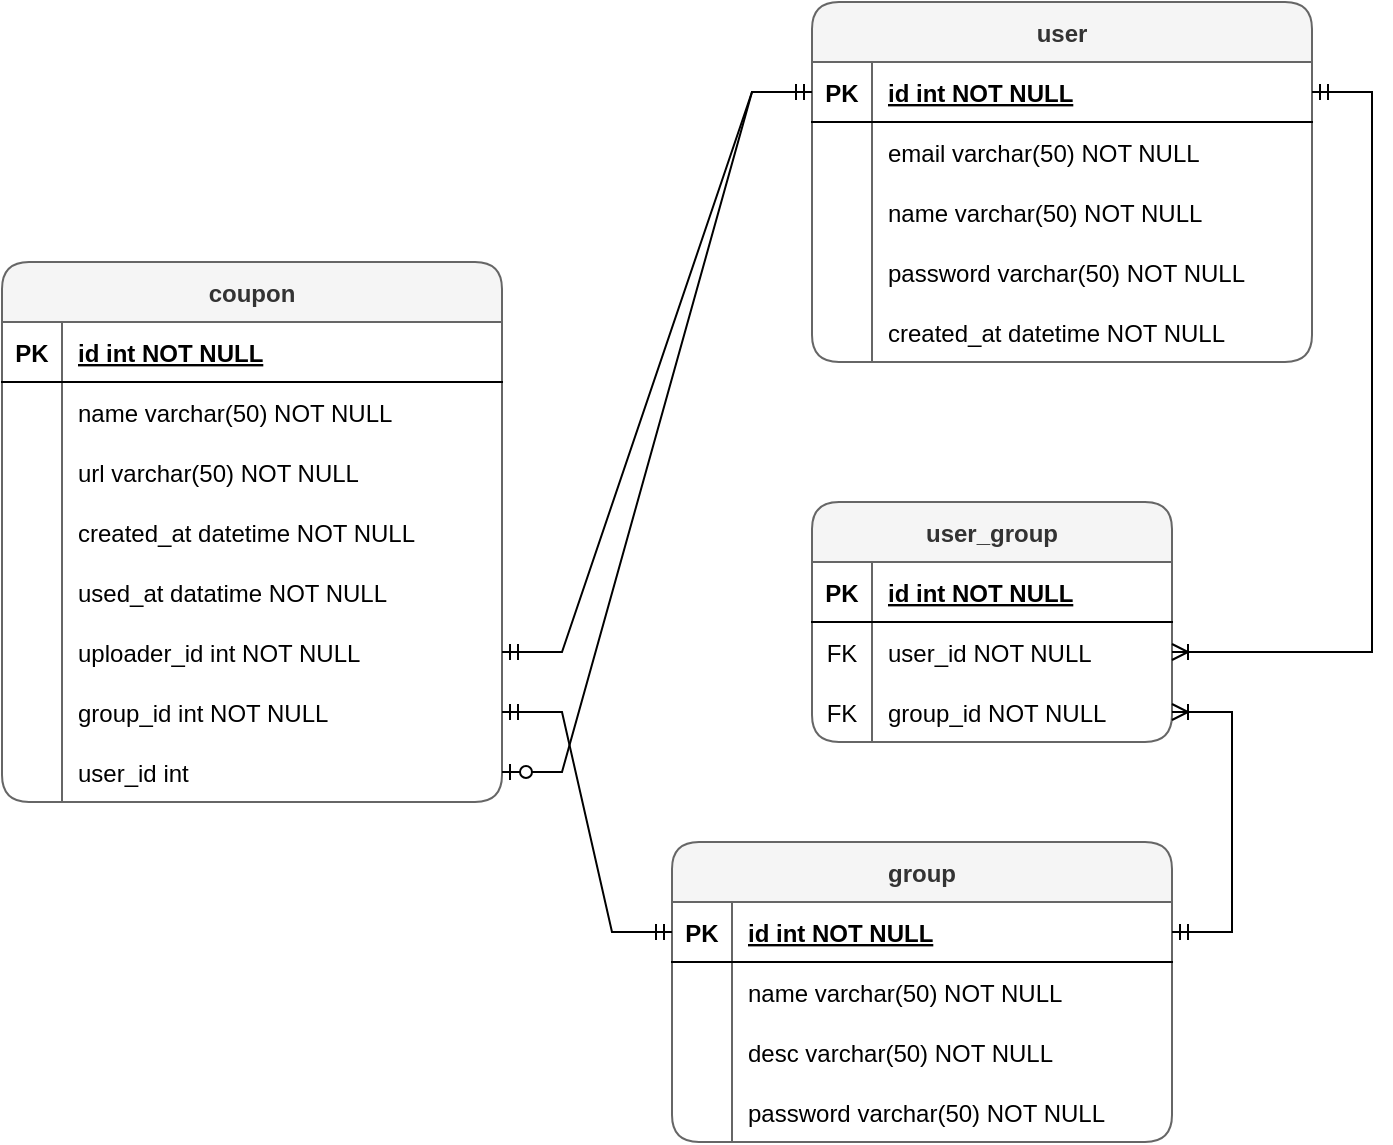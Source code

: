 <mxfile version="20.7.4" type="device"><diagram id="R2lEEEUBdFMjLlhIrx00" name="Page-1"><mxGraphModel dx="1026" dy="743" grid="1" gridSize="10" guides="1" tooltips="1" connect="1" arrows="1" fold="1" page="1" pageScale="1" pageWidth="850" pageHeight="1100" math="0" shadow="0" extFonts="Permanent Marker^https://fonts.googleapis.com/css?family=Permanent+Marker"><root><mxCell id="0"/><mxCell id="1" parent="0"/><mxCell id="C-vyLk0tnHw3VtMMgP7b-23" value="coupon" style="shape=table;startSize=30;container=1;collapsible=1;childLayout=tableLayout;fixedRows=1;rowLines=0;fontStyle=1;align=center;resizeLast=1;fillColor=#f5f5f5;fontColor=#333333;strokeColor=#666666;rounded=1;" parent="1" vertex="1"><mxGeometry x="20" y="160" width="250" height="270" as="geometry"/></mxCell><mxCell id="C-vyLk0tnHw3VtMMgP7b-24" value="" style="shape=partialRectangle;collapsible=0;dropTarget=0;pointerEvents=0;fillColor=none;points=[[0,0.5],[1,0.5]];portConstraint=eastwest;top=0;left=0;right=0;bottom=1;" parent="C-vyLk0tnHw3VtMMgP7b-23" vertex="1"><mxGeometry y="30" width="250" height="30" as="geometry"/></mxCell><mxCell id="C-vyLk0tnHw3VtMMgP7b-25" value="PK" style="shape=partialRectangle;overflow=hidden;connectable=0;fillColor=none;top=0;left=0;bottom=0;right=0;fontStyle=1;" parent="C-vyLk0tnHw3VtMMgP7b-24" vertex="1"><mxGeometry width="30" height="30" as="geometry"><mxRectangle width="30" height="30" as="alternateBounds"/></mxGeometry></mxCell><mxCell id="C-vyLk0tnHw3VtMMgP7b-26" value="id int NOT NULL " style="shape=partialRectangle;overflow=hidden;connectable=0;fillColor=none;top=0;left=0;bottom=0;right=0;align=left;spacingLeft=6;fontStyle=5;" parent="C-vyLk0tnHw3VtMMgP7b-24" vertex="1"><mxGeometry x="30" width="220" height="30" as="geometry"><mxRectangle width="220" height="30" as="alternateBounds"/></mxGeometry></mxCell><mxCell id="C-vyLk0tnHw3VtMMgP7b-27" value="" style="shape=partialRectangle;collapsible=0;dropTarget=0;pointerEvents=0;fillColor=none;points=[[0,0.5],[1,0.5]];portConstraint=eastwest;top=0;left=0;right=0;bottom=0;" parent="C-vyLk0tnHw3VtMMgP7b-23" vertex="1"><mxGeometry y="60" width="250" height="30" as="geometry"/></mxCell><mxCell id="C-vyLk0tnHw3VtMMgP7b-28" value="" style="shape=partialRectangle;overflow=hidden;connectable=0;fillColor=none;top=0;left=0;bottom=0;right=0;" parent="C-vyLk0tnHw3VtMMgP7b-27" vertex="1"><mxGeometry width="30" height="30" as="geometry"><mxRectangle width="30" height="30" as="alternateBounds"/></mxGeometry></mxCell><mxCell id="C-vyLk0tnHw3VtMMgP7b-29" value="name varchar(50) NOT NULL" style="shape=partialRectangle;overflow=hidden;connectable=0;fillColor=none;top=0;left=0;bottom=0;right=0;align=left;spacingLeft=6;" parent="C-vyLk0tnHw3VtMMgP7b-27" vertex="1"><mxGeometry x="30" width="220" height="30" as="geometry"><mxRectangle width="220" height="30" as="alternateBounds"/></mxGeometry></mxCell><mxCell id="PEi2st9cQvpjNAVlVuhp-1" value="" style="shape=partialRectangle;collapsible=0;dropTarget=0;pointerEvents=0;fillColor=none;points=[[0,0.5],[1,0.5]];portConstraint=eastwest;top=0;left=0;right=0;bottom=0;" parent="C-vyLk0tnHw3VtMMgP7b-23" vertex="1"><mxGeometry y="90" width="250" height="30" as="geometry"/></mxCell><mxCell id="PEi2st9cQvpjNAVlVuhp-2" value="" style="shape=partialRectangle;overflow=hidden;connectable=0;fillColor=none;top=0;left=0;bottom=0;right=0;" parent="PEi2st9cQvpjNAVlVuhp-1" vertex="1"><mxGeometry width="30" height="30" as="geometry"><mxRectangle width="30" height="30" as="alternateBounds"/></mxGeometry></mxCell><mxCell id="PEi2st9cQvpjNAVlVuhp-3" value="url varchar(50) NOT NULL" style="shape=partialRectangle;overflow=hidden;connectable=0;fillColor=none;top=0;left=0;bottom=0;right=0;align=left;spacingLeft=6;" parent="PEi2st9cQvpjNAVlVuhp-1" vertex="1"><mxGeometry x="30" width="220" height="30" as="geometry"><mxRectangle width="220" height="30" as="alternateBounds"/></mxGeometry></mxCell><mxCell id="PEi2st9cQvpjNAVlVuhp-4" value="" style="shape=partialRectangle;collapsible=0;dropTarget=0;pointerEvents=0;fillColor=none;points=[[0,0.5],[1,0.5]];portConstraint=eastwest;top=0;left=0;right=0;bottom=0;" parent="C-vyLk0tnHw3VtMMgP7b-23" vertex="1"><mxGeometry y="120" width="250" height="30" as="geometry"/></mxCell><mxCell id="PEi2st9cQvpjNAVlVuhp-5" value="" style="shape=partialRectangle;overflow=hidden;connectable=0;fillColor=none;top=0;left=0;bottom=0;right=0;" parent="PEi2st9cQvpjNAVlVuhp-4" vertex="1"><mxGeometry width="30" height="30" as="geometry"><mxRectangle width="30" height="30" as="alternateBounds"/></mxGeometry></mxCell><mxCell id="PEi2st9cQvpjNAVlVuhp-6" value="created_at datetime NOT NULL" style="shape=partialRectangle;overflow=hidden;connectable=0;fillColor=none;top=0;left=0;bottom=0;right=0;align=left;spacingLeft=6;" parent="PEi2st9cQvpjNAVlVuhp-4" vertex="1"><mxGeometry x="30" width="220" height="30" as="geometry"><mxRectangle width="220" height="30" as="alternateBounds"/></mxGeometry></mxCell><mxCell id="PEi2st9cQvpjNAVlVuhp-10" value="" style="shape=partialRectangle;collapsible=0;dropTarget=0;pointerEvents=0;fillColor=none;points=[[0,0.5],[1,0.5]];portConstraint=eastwest;top=0;left=0;right=0;bottom=0;" parent="C-vyLk0tnHw3VtMMgP7b-23" vertex="1"><mxGeometry y="150" width="250" height="30" as="geometry"/></mxCell><mxCell id="PEi2st9cQvpjNAVlVuhp-11" value="" style="shape=partialRectangle;overflow=hidden;connectable=0;fillColor=none;top=0;left=0;bottom=0;right=0;" parent="PEi2st9cQvpjNAVlVuhp-10" vertex="1"><mxGeometry width="30" height="30" as="geometry"><mxRectangle width="30" height="30" as="alternateBounds"/></mxGeometry></mxCell><mxCell id="PEi2st9cQvpjNAVlVuhp-12" value="used_at datatime NOT NULL" style="shape=partialRectangle;overflow=hidden;connectable=0;fillColor=none;top=0;left=0;bottom=0;right=0;align=left;spacingLeft=6;" parent="PEi2st9cQvpjNAVlVuhp-10" vertex="1"><mxGeometry x="30" width="220" height="30" as="geometry"><mxRectangle width="220" height="30" as="alternateBounds"/></mxGeometry></mxCell><mxCell id="PEi2st9cQvpjNAVlVuhp-29" value="" style="shape=partialRectangle;collapsible=0;dropTarget=0;pointerEvents=0;fillColor=none;points=[[0,0.5],[1,0.5]];portConstraint=eastwest;top=0;left=0;right=0;bottom=0;" parent="C-vyLk0tnHw3VtMMgP7b-23" vertex="1"><mxGeometry y="180" width="250" height="30" as="geometry"/></mxCell><mxCell id="PEi2st9cQvpjNAVlVuhp-30" value="" style="shape=partialRectangle;overflow=hidden;connectable=0;fillColor=none;top=0;left=0;bottom=0;right=0;" parent="PEi2st9cQvpjNAVlVuhp-29" vertex="1"><mxGeometry width="30" height="30" as="geometry"><mxRectangle width="30" height="30" as="alternateBounds"/></mxGeometry></mxCell><mxCell id="PEi2st9cQvpjNAVlVuhp-31" value="uploader_id int NOT NULL" style="shape=partialRectangle;overflow=hidden;connectable=0;fillColor=none;top=0;left=0;bottom=0;right=0;align=left;spacingLeft=6;" parent="PEi2st9cQvpjNAVlVuhp-29" vertex="1"><mxGeometry x="30" width="220" height="30" as="geometry"><mxRectangle width="220" height="30" as="alternateBounds"/></mxGeometry></mxCell><mxCell id="PEi2st9cQvpjNAVlVuhp-32" value="" style="shape=partialRectangle;collapsible=0;dropTarget=0;pointerEvents=0;fillColor=none;points=[[0,0.5],[1,0.5]];portConstraint=eastwest;top=0;left=0;right=0;bottom=0;" parent="C-vyLk0tnHw3VtMMgP7b-23" vertex="1"><mxGeometry y="210" width="250" height="30" as="geometry"/></mxCell><mxCell id="PEi2st9cQvpjNAVlVuhp-33" value="" style="shape=partialRectangle;overflow=hidden;connectable=0;fillColor=none;top=0;left=0;bottom=0;right=0;" parent="PEi2st9cQvpjNAVlVuhp-32" vertex="1"><mxGeometry width="30" height="30" as="geometry"><mxRectangle width="30" height="30" as="alternateBounds"/></mxGeometry></mxCell><mxCell id="PEi2st9cQvpjNAVlVuhp-34" value="group_id int NOT NULL" style="shape=partialRectangle;overflow=hidden;connectable=0;fillColor=none;top=0;left=0;bottom=0;right=0;align=left;spacingLeft=6;" parent="PEi2st9cQvpjNAVlVuhp-32" vertex="1"><mxGeometry x="30" width="220" height="30" as="geometry"><mxRectangle width="220" height="30" as="alternateBounds"/></mxGeometry></mxCell><mxCell id="PEi2st9cQvpjNAVlVuhp-155" value="" style="shape=partialRectangle;collapsible=0;dropTarget=0;pointerEvents=0;fillColor=none;points=[[0,0.5],[1,0.5]];portConstraint=eastwest;top=0;left=0;right=0;bottom=0;" parent="C-vyLk0tnHw3VtMMgP7b-23" vertex="1"><mxGeometry y="240" width="250" height="30" as="geometry"/></mxCell><mxCell id="PEi2st9cQvpjNAVlVuhp-156" value="" style="shape=partialRectangle;overflow=hidden;connectable=0;fillColor=none;top=0;left=0;bottom=0;right=0;" parent="PEi2st9cQvpjNAVlVuhp-155" vertex="1"><mxGeometry width="30" height="30" as="geometry"><mxRectangle width="30" height="30" as="alternateBounds"/></mxGeometry></mxCell><mxCell id="PEi2st9cQvpjNAVlVuhp-157" value="user_id int" style="shape=partialRectangle;overflow=hidden;connectable=0;fillColor=none;top=0;left=0;bottom=0;right=0;align=left;spacingLeft=6;" parent="PEi2st9cQvpjNAVlVuhp-155" vertex="1"><mxGeometry x="30" width="220" height="30" as="geometry"><mxRectangle width="220" height="30" as="alternateBounds"/></mxGeometry></mxCell><mxCell id="PEi2st9cQvpjNAVlVuhp-39" value="user" style="shape=table;startSize=30;container=1;collapsible=1;childLayout=tableLayout;fixedRows=1;rowLines=0;fontStyle=1;align=center;resizeLast=1;fillColor=#f5f5f5;fontColor=#333333;strokeColor=#666666;rounded=1;" parent="1" vertex="1"><mxGeometry x="425" y="30" width="250" height="180" as="geometry"/></mxCell><mxCell id="PEi2st9cQvpjNAVlVuhp-40" value="" style="shape=partialRectangle;collapsible=0;dropTarget=0;pointerEvents=0;fillColor=none;points=[[0,0.5],[1,0.5]];portConstraint=eastwest;top=0;left=0;right=0;bottom=1;" parent="PEi2st9cQvpjNAVlVuhp-39" vertex="1"><mxGeometry y="30" width="250" height="30" as="geometry"/></mxCell><mxCell id="PEi2st9cQvpjNAVlVuhp-41" value="PK" style="shape=partialRectangle;overflow=hidden;connectable=0;fillColor=none;top=0;left=0;bottom=0;right=0;fontStyle=1;" parent="PEi2st9cQvpjNAVlVuhp-40" vertex="1"><mxGeometry width="30" height="30" as="geometry"><mxRectangle width="30" height="30" as="alternateBounds"/></mxGeometry></mxCell><mxCell id="PEi2st9cQvpjNAVlVuhp-42" value="id int NOT NULL " style="shape=partialRectangle;overflow=hidden;connectable=0;fillColor=none;top=0;left=0;bottom=0;right=0;align=left;spacingLeft=6;fontStyle=5;" parent="PEi2st9cQvpjNAVlVuhp-40" vertex="1"><mxGeometry x="30" width="220" height="30" as="geometry"><mxRectangle width="220" height="30" as="alternateBounds"/></mxGeometry></mxCell><mxCell id="PEi2st9cQvpjNAVlVuhp-43" value="" style="shape=partialRectangle;collapsible=0;dropTarget=0;pointerEvents=0;fillColor=none;points=[[0,0.5],[1,0.5]];portConstraint=eastwest;top=0;left=0;right=0;bottom=0;" parent="PEi2st9cQvpjNAVlVuhp-39" vertex="1"><mxGeometry y="60" width="250" height="30" as="geometry"/></mxCell><mxCell id="PEi2st9cQvpjNAVlVuhp-44" value="" style="shape=partialRectangle;overflow=hidden;connectable=0;fillColor=none;top=0;left=0;bottom=0;right=0;" parent="PEi2st9cQvpjNAVlVuhp-43" vertex="1"><mxGeometry width="30" height="30" as="geometry"><mxRectangle width="30" height="30" as="alternateBounds"/></mxGeometry></mxCell><mxCell id="PEi2st9cQvpjNAVlVuhp-45" value="email varchar(50) NOT NULL" style="shape=partialRectangle;overflow=hidden;connectable=0;fillColor=none;top=0;left=0;bottom=0;right=0;align=left;spacingLeft=6;" parent="PEi2st9cQvpjNAVlVuhp-43" vertex="1"><mxGeometry x="30" width="220" height="30" as="geometry"><mxRectangle width="220" height="30" as="alternateBounds"/></mxGeometry></mxCell><mxCell id="PEi2st9cQvpjNAVlVuhp-46" value="" style="shape=partialRectangle;collapsible=0;dropTarget=0;pointerEvents=0;fillColor=none;points=[[0,0.5],[1,0.5]];portConstraint=eastwest;top=0;left=0;right=0;bottom=0;" parent="PEi2st9cQvpjNAVlVuhp-39" vertex="1"><mxGeometry y="90" width="250" height="30" as="geometry"/></mxCell><mxCell id="PEi2st9cQvpjNAVlVuhp-47" value="" style="shape=partialRectangle;overflow=hidden;connectable=0;fillColor=none;top=0;left=0;bottom=0;right=0;" parent="PEi2st9cQvpjNAVlVuhp-46" vertex="1"><mxGeometry width="30" height="30" as="geometry"><mxRectangle width="30" height="30" as="alternateBounds"/></mxGeometry></mxCell><mxCell id="PEi2st9cQvpjNAVlVuhp-48" value="name varchar(50) NOT NULL" style="shape=partialRectangle;overflow=hidden;connectable=0;fillColor=none;top=0;left=0;bottom=0;right=0;align=left;spacingLeft=6;" parent="PEi2st9cQvpjNAVlVuhp-46" vertex="1"><mxGeometry x="30" width="220" height="30" as="geometry"><mxRectangle width="220" height="30" as="alternateBounds"/></mxGeometry></mxCell><mxCell id="PEi2st9cQvpjNAVlVuhp-49" value="" style="shape=partialRectangle;collapsible=0;dropTarget=0;pointerEvents=0;fillColor=none;points=[[0,0.5],[1,0.5]];portConstraint=eastwest;top=0;left=0;right=0;bottom=0;" parent="PEi2st9cQvpjNAVlVuhp-39" vertex="1"><mxGeometry y="120" width="250" height="30" as="geometry"/></mxCell><mxCell id="PEi2st9cQvpjNAVlVuhp-50" value="" style="shape=partialRectangle;overflow=hidden;connectable=0;fillColor=none;top=0;left=0;bottom=0;right=0;" parent="PEi2st9cQvpjNAVlVuhp-49" vertex="1"><mxGeometry width="30" height="30" as="geometry"><mxRectangle width="30" height="30" as="alternateBounds"/></mxGeometry></mxCell><mxCell id="PEi2st9cQvpjNAVlVuhp-51" value="password varchar(50) NOT NULL" style="shape=partialRectangle;overflow=hidden;connectable=0;fillColor=none;top=0;left=0;bottom=0;right=0;align=left;spacingLeft=6;" parent="PEi2st9cQvpjNAVlVuhp-49" vertex="1"><mxGeometry x="30" width="220" height="30" as="geometry"><mxRectangle width="220" height="30" as="alternateBounds"/></mxGeometry></mxCell><mxCell id="PEi2st9cQvpjNAVlVuhp-55" value="" style="shape=partialRectangle;collapsible=0;dropTarget=0;pointerEvents=0;fillColor=none;points=[[0,0.5],[1,0.5]];portConstraint=eastwest;top=0;left=0;right=0;bottom=0;" parent="PEi2st9cQvpjNAVlVuhp-39" vertex="1"><mxGeometry y="150" width="250" height="30" as="geometry"/></mxCell><mxCell id="PEi2st9cQvpjNAVlVuhp-56" value="" style="shape=partialRectangle;overflow=hidden;connectable=0;fillColor=none;top=0;left=0;bottom=0;right=0;" parent="PEi2st9cQvpjNAVlVuhp-55" vertex="1"><mxGeometry width="30" height="30" as="geometry"><mxRectangle width="30" height="30" as="alternateBounds"/></mxGeometry></mxCell><mxCell id="PEi2st9cQvpjNAVlVuhp-57" value="created_at datetime NOT NULL" style="shape=partialRectangle;overflow=hidden;connectable=0;fillColor=none;top=0;left=0;bottom=0;right=0;align=left;spacingLeft=6;" parent="PEi2st9cQvpjNAVlVuhp-55" vertex="1"><mxGeometry x="30" width="220" height="30" as="geometry"><mxRectangle width="220" height="30" as="alternateBounds"/></mxGeometry></mxCell><mxCell id="PEi2st9cQvpjNAVlVuhp-80" value="user_group" style="shape=table;startSize=30;container=1;collapsible=1;childLayout=tableLayout;fixedRows=1;rowLines=0;fontStyle=1;align=center;resizeLast=1;fillColor=#f5f5f5;fontColor=#333333;strokeColor=#666666;rounded=1;" parent="1" vertex="1"><mxGeometry x="425" y="280" width="180" height="120" as="geometry"/></mxCell><mxCell id="PEi2st9cQvpjNAVlVuhp-81" value="" style="shape=tableRow;horizontal=0;startSize=0;swimlaneHead=0;swimlaneBody=0;fillColor=none;collapsible=0;dropTarget=0;points=[[0,0.5],[1,0.5]];portConstraint=eastwest;top=0;left=0;right=0;bottom=1;" parent="PEi2st9cQvpjNAVlVuhp-80" vertex="1"><mxGeometry y="30" width="180" height="30" as="geometry"/></mxCell><mxCell id="PEi2st9cQvpjNAVlVuhp-82" value="PK" style="shape=partialRectangle;connectable=0;fillColor=none;top=0;left=0;bottom=0;right=0;fontStyle=1;overflow=hidden;" parent="PEi2st9cQvpjNAVlVuhp-81" vertex="1"><mxGeometry width="30" height="30" as="geometry"><mxRectangle width="30" height="30" as="alternateBounds"/></mxGeometry></mxCell><mxCell id="PEi2st9cQvpjNAVlVuhp-83" value="id int NOT NULL" style="shape=partialRectangle;connectable=0;fillColor=none;top=0;left=0;bottom=0;right=0;align=left;spacingLeft=6;fontStyle=5;overflow=hidden;" parent="PEi2st9cQvpjNAVlVuhp-81" vertex="1"><mxGeometry x="30" width="150" height="30" as="geometry"><mxRectangle width="150" height="30" as="alternateBounds"/></mxGeometry></mxCell><mxCell id="PEi2st9cQvpjNAVlVuhp-84" value="" style="shape=tableRow;horizontal=0;startSize=0;swimlaneHead=0;swimlaneBody=0;fillColor=none;collapsible=0;dropTarget=0;points=[[0,0.5],[1,0.5]];portConstraint=eastwest;top=0;left=0;right=0;bottom=0;" parent="PEi2st9cQvpjNAVlVuhp-80" vertex="1"><mxGeometry y="60" width="180" height="30" as="geometry"/></mxCell><mxCell id="PEi2st9cQvpjNAVlVuhp-85" value="FK" style="shape=partialRectangle;connectable=0;fillColor=none;top=0;left=0;bottom=0;right=0;editable=1;overflow=hidden;" parent="PEi2st9cQvpjNAVlVuhp-84" vertex="1"><mxGeometry width="30" height="30" as="geometry"><mxRectangle width="30" height="30" as="alternateBounds"/></mxGeometry></mxCell><mxCell id="PEi2st9cQvpjNAVlVuhp-86" value="user_id NOT NULL" style="shape=partialRectangle;connectable=0;fillColor=none;top=0;left=0;bottom=0;right=0;align=left;spacingLeft=6;overflow=hidden;" parent="PEi2st9cQvpjNAVlVuhp-84" vertex="1"><mxGeometry x="30" width="150" height="30" as="geometry"><mxRectangle width="150" height="30" as="alternateBounds"/></mxGeometry></mxCell><mxCell id="PEi2st9cQvpjNAVlVuhp-87" value="" style="shape=tableRow;horizontal=0;startSize=0;swimlaneHead=0;swimlaneBody=0;fillColor=none;collapsible=0;dropTarget=0;points=[[0,0.5],[1,0.5]];portConstraint=eastwest;top=0;left=0;right=0;bottom=0;" parent="PEi2st9cQvpjNAVlVuhp-80" vertex="1"><mxGeometry y="90" width="180" height="30" as="geometry"/></mxCell><mxCell id="PEi2st9cQvpjNAVlVuhp-88" value="FK" style="shape=partialRectangle;connectable=0;fillColor=none;top=0;left=0;bottom=0;right=0;editable=1;overflow=hidden;" parent="PEi2st9cQvpjNAVlVuhp-87" vertex="1"><mxGeometry width="30" height="30" as="geometry"><mxRectangle width="30" height="30" as="alternateBounds"/></mxGeometry></mxCell><mxCell id="PEi2st9cQvpjNAVlVuhp-89" value="group_id NOT NULL" style="shape=partialRectangle;connectable=0;fillColor=none;top=0;left=0;bottom=0;right=0;align=left;spacingLeft=6;overflow=hidden;" parent="PEi2st9cQvpjNAVlVuhp-87" vertex="1"><mxGeometry x="30" width="150" height="30" as="geometry"><mxRectangle width="150" height="30" as="alternateBounds"/></mxGeometry></mxCell><mxCell id="PEi2st9cQvpjNAVlVuhp-119" value="group" style="shape=table;startSize=30;container=1;collapsible=1;childLayout=tableLayout;fixedRows=1;rowLines=0;fontStyle=1;align=center;resizeLast=1;fillColor=#f5f5f5;fontColor=#333333;strokeColor=#666666;rounded=1;" parent="1" vertex="1"><mxGeometry x="355" y="450" width="250" height="150" as="geometry"/></mxCell><mxCell id="PEi2st9cQvpjNAVlVuhp-120" value="" style="shape=partialRectangle;collapsible=0;dropTarget=0;pointerEvents=0;fillColor=none;points=[[0,0.5],[1,0.5]];portConstraint=eastwest;top=0;left=0;right=0;bottom=1;" parent="PEi2st9cQvpjNAVlVuhp-119" vertex="1"><mxGeometry y="30" width="250" height="30" as="geometry"/></mxCell><mxCell id="PEi2st9cQvpjNAVlVuhp-121" value="PK" style="shape=partialRectangle;overflow=hidden;connectable=0;fillColor=none;top=0;left=0;bottom=0;right=0;fontStyle=1;" parent="PEi2st9cQvpjNAVlVuhp-120" vertex="1"><mxGeometry width="30" height="30" as="geometry"><mxRectangle width="30" height="30" as="alternateBounds"/></mxGeometry></mxCell><mxCell id="PEi2st9cQvpjNAVlVuhp-122" value="id int NOT NULL " style="shape=partialRectangle;overflow=hidden;connectable=0;fillColor=none;top=0;left=0;bottom=0;right=0;align=left;spacingLeft=6;fontStyle=5;" parent="PEi2st9cQvpjNAVlVuhp-120" vertex="1"><mxGeometry x="30" width="220" height="30" as="geometry"><mxRectangle width="220" height="30" as="alternateBounds"/></mxGeometry></mxCell><mxCell id="PEi2st9cQvpjNAVlVuhp-123" value="" style="shape=partialRectangle;collapsible=0;dropTarget=0;pointerEvents=0;fillColor=none;points=[[0,0.5],[1,0.5]];portConstraint=eastwest;top=0;left=0;right=0;bottom=0;" parent="PEi2st9cQvpjNAVlVuhp-119" vertex="1"><mxGeometry y="60" width="250" height="30" as="geometry"/></mxCell><mxCell id="PEi2st9cQvpjNAVlVuhp-124" value="" style="shape=partialRectangle;overflow=hidden;connectable=0;fillColor=none;top=0;left=0;bottom=0;right=0;" parent="PEi2st9cQvpjNAVlVuhp-123" vertex="1"><mxGeometry width="30" height="30" as="geometry"><mxRectangle width="30" height="30" as="alternateBounds"/></mxGeometry></mxCell><mxCell id="PEi2st9cQvpjNAVlVuhp-125" value="name varchar(50) NOT NULL" style="shape=partialRectangle;overflow=hidden;connectable=0;fillColor=none;top=0;left=0;bottom=0;right=0;align=left;spacingLeft=6;" parent="PEi2st9cQvpjNAVlVuhp-123" vertex="1"><mxGeometry x="30" width="220" height="30" as="geometry"><mxRectangle width="220" height="30" as="alternateBounds"/></mxGeometry></mxCell><mxCell id="PEi2st9cQvpjNAVlVuhp-126" value="" style="shape=partialRectangle;collapsible=0;dropTarget=0;pointerEvents=0;fillColor=none;points=[[0,0.5],[1,0.5]];portConstraint=eastwest;top=0;left=0;right=0;bottom=0;" parent="PEi2st9cQvpjNAVlVuhp-119" vertex="1"><mxGeometry y="90" width="250" height="30" as="geometry"/></mxCell><mxCell id="PEi2st9cQvpjNAVlVuhp-127" value="" style="shape=partialRectangle;overflow=hidden;connectable=0;fillColor=none;top=0;left=0;bottom=0;right=0;" parent="PEi2st9cQvpjNAVlVuhp-126" vertex="1"><mxGeometry width="30" height="30" as="geometry"><mxRectangle width="30" height="30" as="alternateBounds"/></mxGeometry></mxCell><mxCell id="PEi2st9cQvpjNAVlVuhp-128" value="desc varchar(50) NOT NULL" style="shape=partialRectangle;overflow=hidden;connectable=0;fillColor=none;top=0;left=0;bottom=0;right=0;align=left;spacingLeft=6;" parent="PEi2st9cQvpjNAVlVuhp-126" vertex="1"><mxGeometry x="30" width="220" height="30" as="geometry"><mxRectangle width="220" height="30" as="alternateBounds"/></mxGeometry></mxCell><mxCell id="PEi2st9cQvpjNAVlVuhp-129" value="" style="shape=partialRectangle;collapsible=0;dropTarget=0;pointerEvents=0;fillColor=none;points=[[0,0.5],[1,0.5]];portConstraint=eastwest;top=0;left=0;right=0;bottom=0;" parent="PEi2st9cQvpjNAVlVuhp-119" vertex="1"><mxGeometry y="120" width="250" height="30" as="geometry"/></mxCell><mxCell id="PEi2st9cQvpjNAVlVuhp-130" value="" style="shape=partialRectangle;overflow=hidden;connectable=0;fillColor=none;top=0;left=0;bottom=0;right=0;" parent="PEi2st9cQvpjNAVlVuhp-129" vertex="1"><mxGeometry width="30" height="30" as="geometry"><mxRectangle width="30" height="30" as="alternateBounds"/></mxGeometry></mxCell><mxCell id="PEi2st9cQvpjNAVlVuhp-131" value="password varchar(50) NOT NULL" style="shape=partialRectangle;overflow=hidden;connectable=0;fillColor=none;top=0;left=0;bottom=0;right=0;align=left;spacingLeft=6;" parent="PEi2st9cQvpjNAVlVuhp-129" vertex="1"><mxGeometry x="30" width="220" height="30" as="geometry"><mxRectangle width="220" height="30" as="alternateBounds"/></mxGeometry></mxCell><mxCell id="PEi2st9cQvpjNAVlVuhp-158" value="" style="edgeStyle=entityRelationEdgeStyle;fontSize=12;html=1;endArrow=ERoneToMany;startArrow=ERmandOne;rounded=0;entryX=1;entryY=0.5;entryDx=0;entryDy=0;" parent="1" source="PEi2st9cQvpjNAVlVuhp-40" target="PEi2st9cQvpjNAVlVuhp-84" edge="1"><mxGeometry width="100" height="100" relative="1" as="geometry"><mxPoint x="350" y="400" as="sourcePoint"/><mxPoint x="450" y="300" as="targetPoint"/></mxGeometry></mxCell><mxCell id="PEi2st9cQvpjNAVlVuhp-161" value="" style="edgeStyle=entityRelationEdgeStyle;fontSize=12;html=1;endArrow=ERoneToMany;startArrow=ERmandOne;rounded=0;exitX=1;exitY=0.5;exitDx=0;exitDy=0;entryX=1;entryY=0.5;entryDx=0;entryDy=0;" parent="1" source="PEi2st9cQvpjNAVlVuhp-120" target="PEi2st9cQvpjNAVlVuhp-87" edge="1"><mxGeometry width="100" height="100" relative="1" as="geometry"><mxPoint x="290" y="400" as="sourcePoint"/><mxPoint x="390" y="300" as="targetPoint"/></mxGeometry></mxCell><mxCell id="PEi2st9cQvpjNAVlVuhp-162" value="" style="edgeStyle=entityRelationEdgeStyle;fontSize=12;html=1;endArrow=ERmandOne;startArrow=ERmandOne;rounded=0;exitX=1;exitY=0.5;exitDx=0;exitDy=0;entryX=0;entryY=0.5;entryDx=0;entryDy=0;" parent="1" source="PEi2st9cQvpjNAVlVuhp-29" target="PEi2st9cQvpjNAVlVuhp-40" edge="1"><mxGeometry width="100" height="100" relative="1" as="geometry"><mxPoint x="320" y="400" as="sourcePoint"/><mxPoint x="420" y="300" as="targetPoint"/></mxGeometry></mxCell><mxCell id="PEi2st9cQvpjNAVlVuhp-163" value="" style="edgeStyle=entityRelationEdgeStyle;fontSize=12;html=1;endArrow=ERzeroToOne;startArrow=ERmandOne;rounded=0;entryX=1;entryY=0.5;entryDx=0;entryDy=0;exitX=0;exitY=0.5;exitDx=0;exitDy=0;" parent="1" source="PEi2st9cQvpjNAVlVuhp-40" target="PEi2st9cQvpjNAVlVuhp-155" edge="1"><mxGeometry width="100" height="100" relative="1" as="geometry"><mxPoint x="320" y="400" as="sourcePoint"/><mxPoint x="420" y="300" as="targetPoint"/></mxGeometry></mxCell><mxCell id="PEi2st9cQvpjNAVlVuhp-164" value="" style="edgeStyle=entityRelationEdgeStyle;fontSize=12;html=1;endArrow=ERmandOne;startArrow=ERmandOne;rounded=0;exitX=1;exitY=0.5;exitDx=0;exitDy=0;entryX=0;entryY=0.5;entryDx=0;entryDy=0;" parent="1" source="PEi2st9cQvpjNAVlVuhp-32" target="PEi2st9cQvpjNAVlVuhp-120" edge="1"><mxGeometry width="100" height="100" relative="1" as="geometry"><mxPoint x="320" y="460" as="sourcePoint"/><mxPoint x="420" y="360" as="targetPoint"/></mxGeometry></mxCell></root></mxGraphModel></diagram></mxfile>